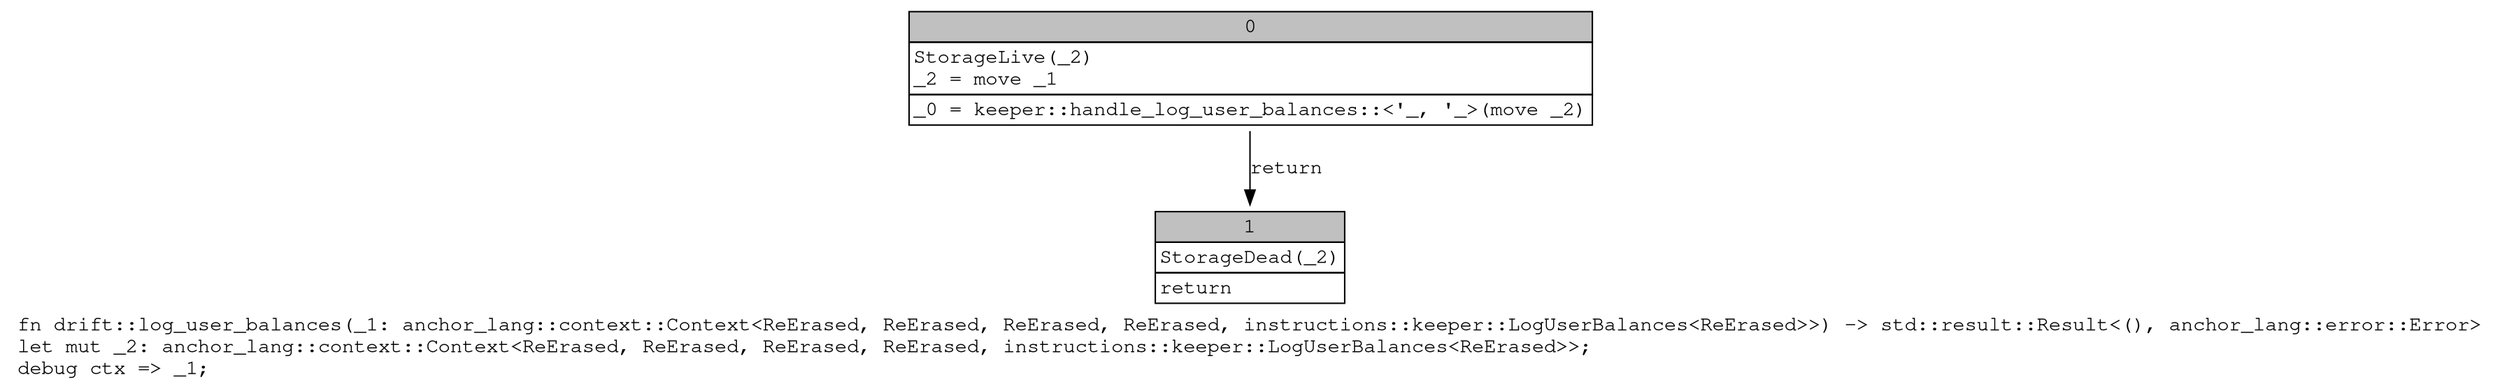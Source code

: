 digraph Mir_0_19907 {
    graph [fontname="Courier, monospace"];
    node [fontname="Courier, monospace"];
    edge [fontname="Courier, monospace"];
    label=<fn drift::log_user_balances(_1: anchor_lang::context::Context&lt;ReErased, ReErased, ReErased, ReErased, instructions::keeper::LogUserBalances&lt;ReErased&gt;&gt;) -&gt; std::result::Result&lt;(), anchor_lang::error::Error&gt;<br align="left"/>let mut _2: anchor_lang::context::Context&lt;ReErased, ReErased, ReErased, ReErased, instructions::keeper::LogUserBalances&lt;ReErased&gt;&gt;;<br align="left"/>debug ctx =&gt; _1;<br align="left"/>>;
    bb0__0_19907 [shape="none", label=<<table border="0" cellborder="1" cellspacing="0"><tr><td bgcolor="gray" align="center" colspan="1">0</td></tr><tr><td align="left" balign="left">StorageLive(_2)<br/>_2 = move _1<br/></td></tr><tr><td align="left">_0 = keeper::handle_log_user_balances::&lt;'_, '_&gt;(move _2)</td></tr></table>>];
    bb1__0_19907 [shape="none", label=<<table border="0" cellborder="1" cellspacing="0"><tr><td bgcolor="gray" align="center" colspan="1">1</td></tr><tr><td align="left" balign="left">StorageDead(_2)<br/></td></tr><tr><td align="left">return</td></tr></table>>];
    bb0__0_19907 -> bb1__0_19907 [label="return"];
}
